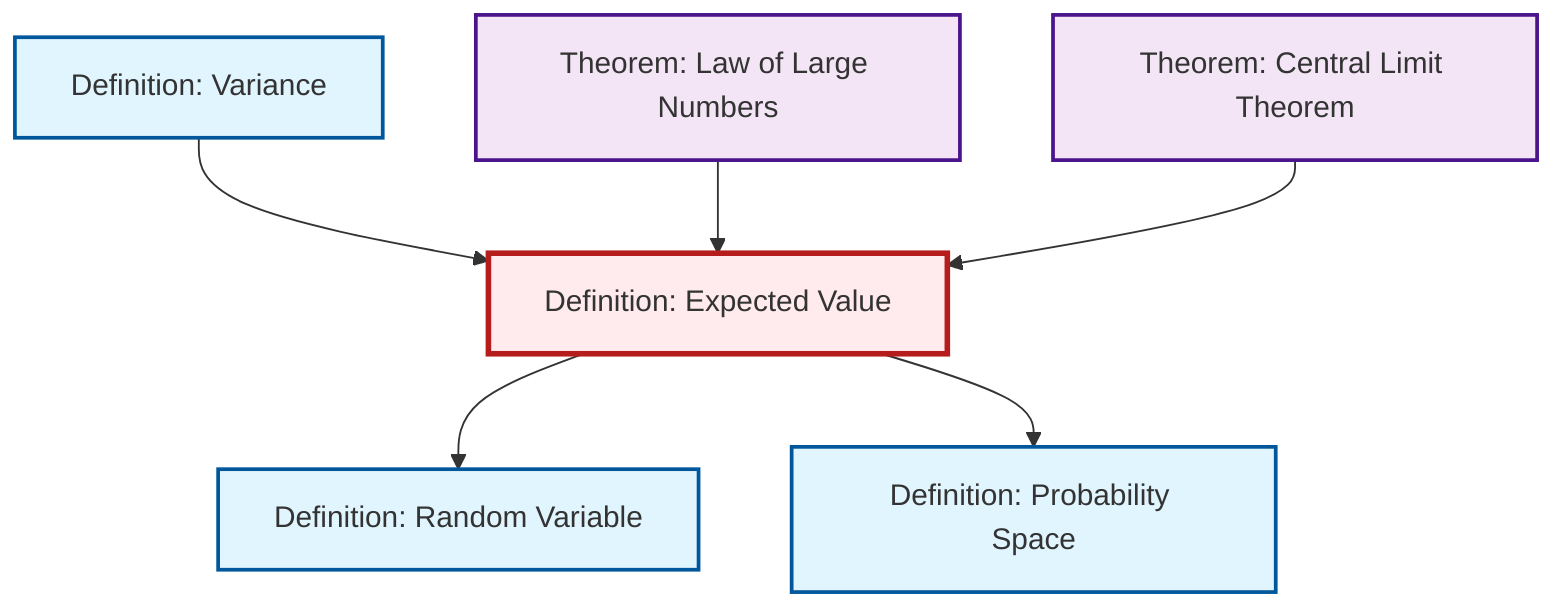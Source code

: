 graph TD
    classDef definition fill:#e1f5fe,stroke:#01579b,stroke-width:2px
    classDef theorem fill:#f3e5f5,stroke:#4a148c,stroke-width:2px
    classDef axiom fill:#fff3e0,stroke:#e65100,stroke-width:2px
    classDef example fill:#e8f5e9,stroke:#1b5e20,stroke-width:2px
    classDef current fill:#ffebee,stroke:#b71c1c,stroke-width:3px
    def-random-variable["Definition: Random Variable"]:::definition
    def-expectation["Definition: Expected Value"]:::definition
    thm-central-limit["Theorem: Central Limit Theorem"]:::theorem
    def-variance["Definition: Variance"]:::definition
    thm-law-of-large-numbers["Theorem: Law of Large Numbers"]:::theorem
    def-probability-space["Definition: Probability Space"]:::definition
    def-variance --> def-expectation
    def-expectation --> def-random-variable
    thm-law-of-large-numbers --> def-expectation
    thm-central-limit --> def-expectation
    def-expectation --> def-probability-space
    class def-expectation current